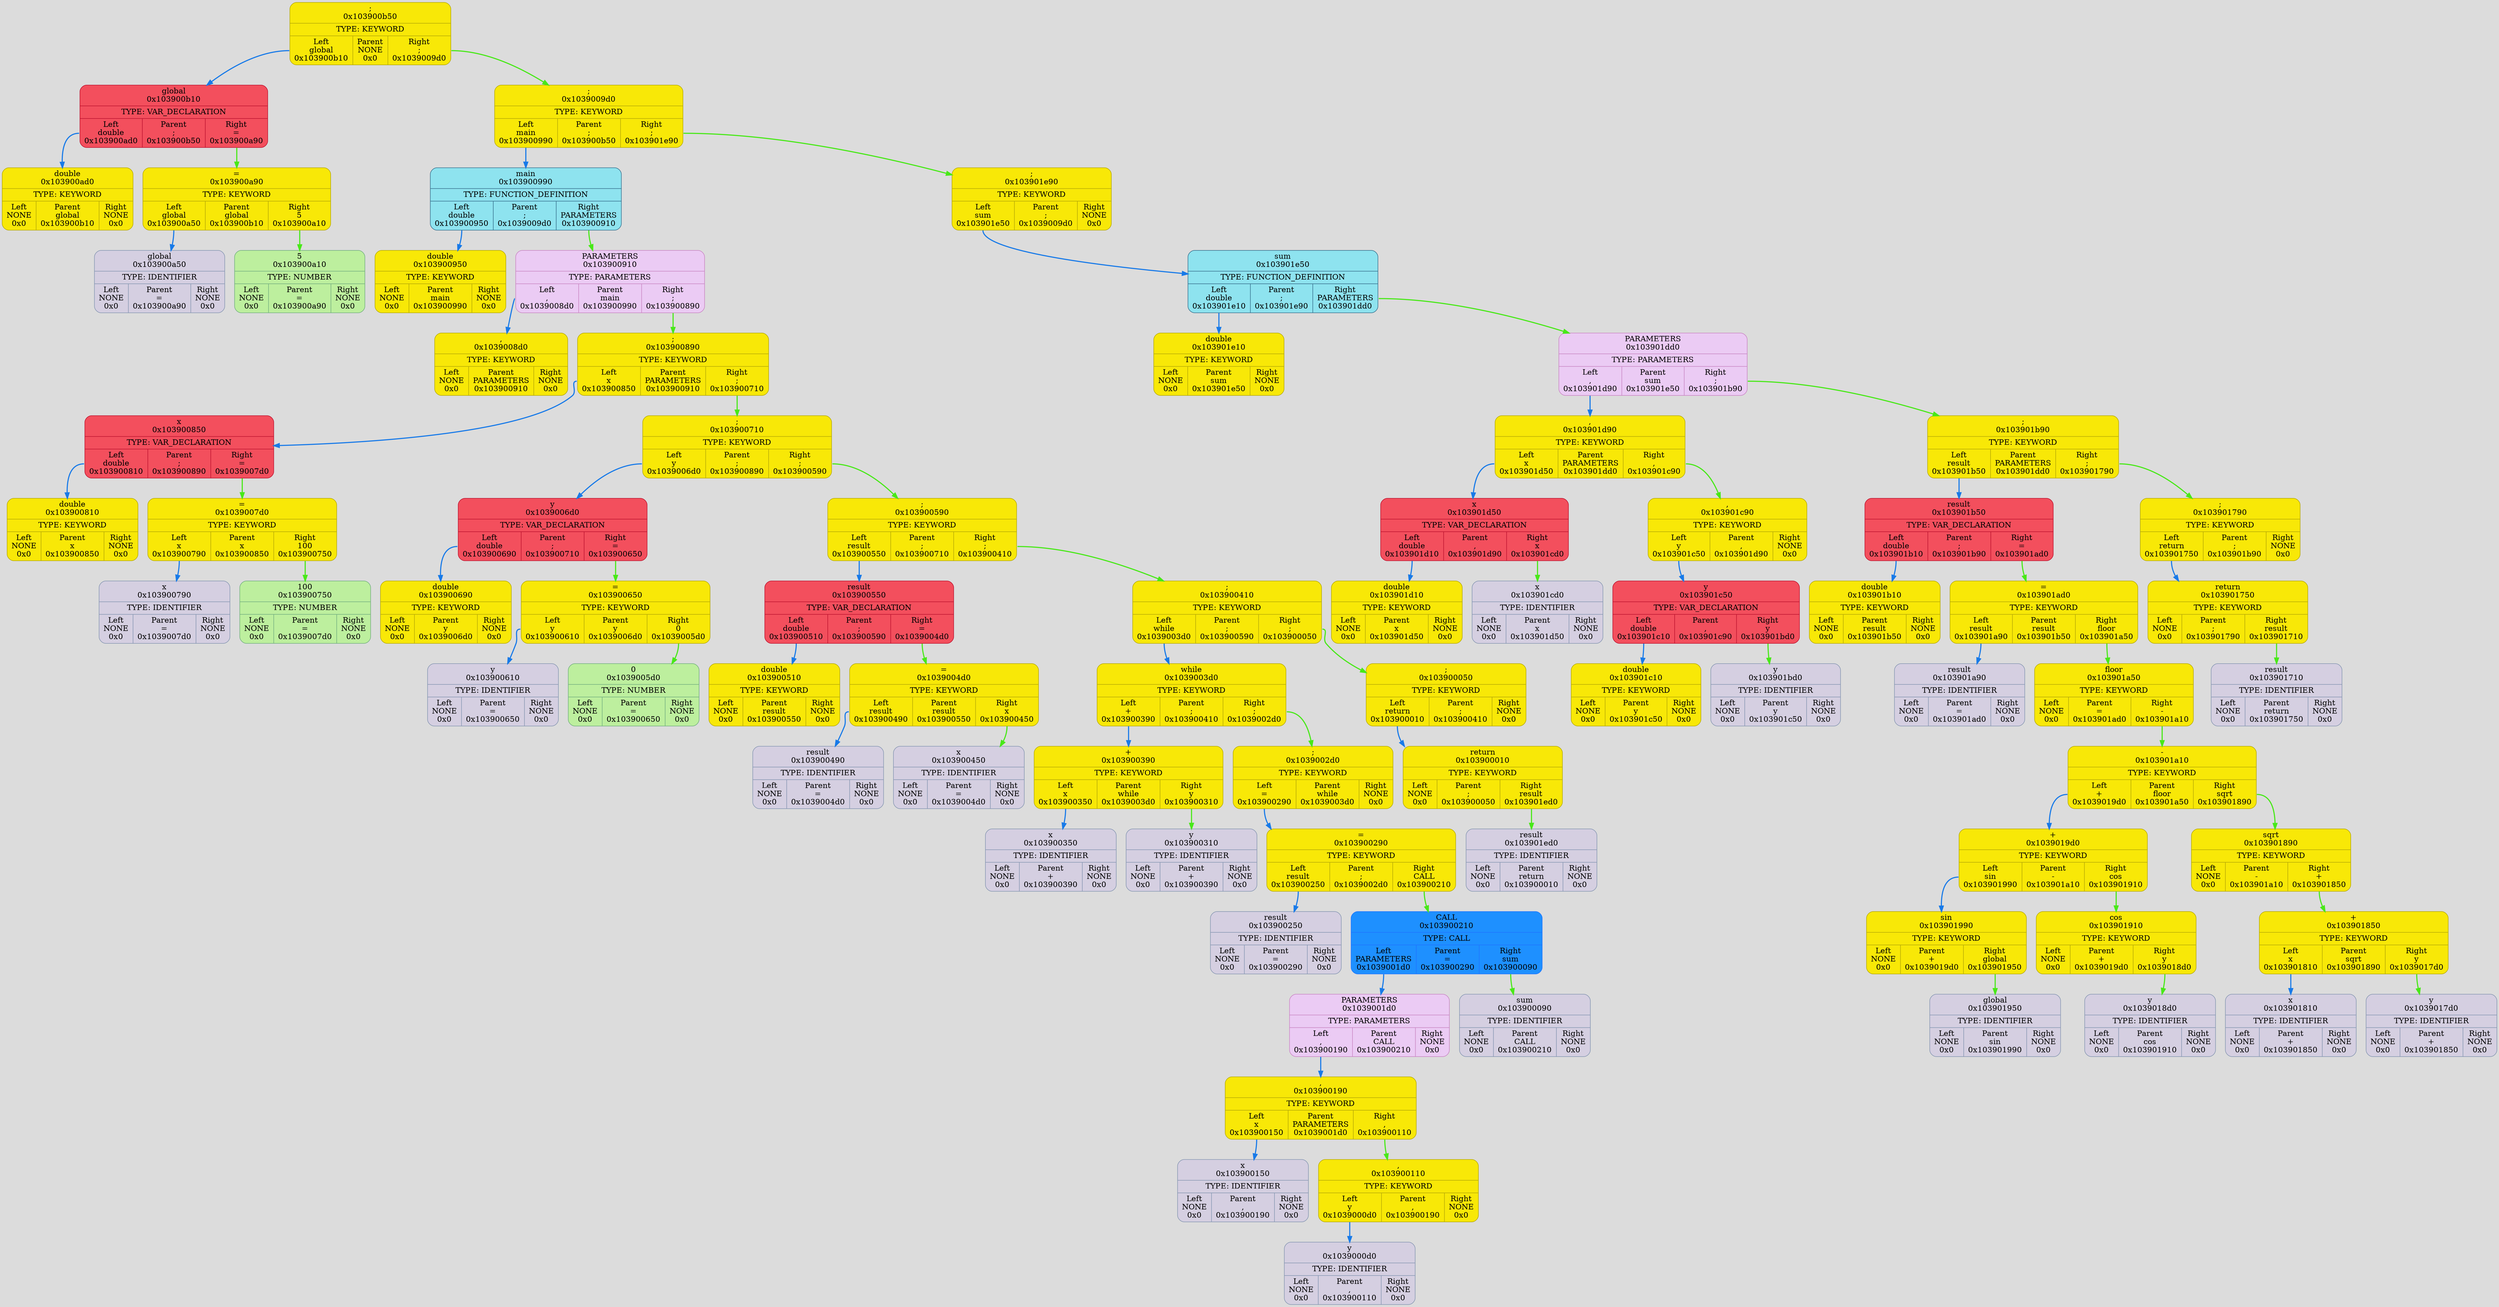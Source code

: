 digraph {
	fontname = "UbuntuMono";
	bgcolor = "#DCDCDC";

	node0x103900b50 [ shape = Mrecord; style = filled; fillcolor = "#F8E807"; color = "#B6AA05"; fontcolor = "#000000"; label = " { ;\n0x103900b50 | TYPE: KEYWORD| { <left> Left\nglobal\n0x103900b10 | Parent\nNONE\n0x0 | <right> Right\n;\n0x1039009d0 } } "; ];
	node0x103900b50:<left> -> node0x103900b10 [ style = "bold"; color = "#187AE8"; label = ""; ];
	node0x103900b10 [ shape = Mrecord; style = filled; fillcolor = "#F34F5D"; color = "#BD132F"; fontcolor = "#000000"; label = " { global\n0x103900b10 | TYPE: VAR_DECLARATION| { <left> Left\ndouble\n0x103900ad0 | Parent\n;\n0x103900b50 | <right> Right\n=\n0x103900a90 } } "; ];
	node0x103900b10:<left> -> node0x103900ad0 [ style = "bold"; color = "#187AE8"; label = ""; ];
	node0x103900ad0 [ shape = Mrecord; style = filled; fillcolor = "#F8E807"; color = "#B6AA05"; fontcolor = "#000000"; label = " { double\n0x103900ad0 | TYPE: KEYWORD| { <left> Left\nNONE\n0x0 | Parent\nglobal\n0x103900b10 | <right> Right\nNONE\n0x0 } } "; ];
	node0x103900a90 [ shape = Mrecord; style = filled; fillcolor = "#F8E807"; color = "#B6AA05"; fontcolor = "#000000"; label = " { =\n0x103900a90 | TYPE: KEYWORD| { <left> Left\nglobal\n0x103900a50 | Parent\nglobal\n0x103900b10 | <right> Right\n5\n0x103900a10 } } "; ];
	node0x103900a90:<left> -> node0x103900a50 [ style = "bold"; color = "#187AE8"; label = ""; ];
	node0x103900a50 [ shape = Mrecord; style = filled; fillcolor = "#D5CFE1"; color = "#8797b2"; fontcolor = "#000000"; label = " { global\n0x103900a50 | TYPE: IDENTIFIER| { <left> Left\nNONE\n0x0 | Parent\n=\n0x103900a90 | <right> Right\nNONE\n0x0 } } "; ];
	node0x103900a10 [ shape = Mrecord; style = filled; fillcolor = "#BDEF9E"; color = "#74AF80"; fontcolor = "#000000"; label = " { 5\n0x103900a10 | TYPE: NUMBER| { <left> Left\nNONE\n0x0 | Parent\n=\n0x103900a90 | <right> Right\nNONE\n0x0 } } "; ];
	node0x103900a90:<right> -> node0x103900a10 [ style = "bold"; color = "#48E818"; label = ""; ];
	node0x103900b10:<right> -> node0x103900a90 [ style = "bold"; color = "#48E818"; label = ""; ];
	node0x1039009d0 [ shape = Mrecord; style = filled; fillcolor = "#F8E807"; color = "#B6AA05"; fontcolor = "#000000"; label = " { ;\n0x1039009d0 | TYPE: KEYWORD| { <left> Left\nmain\n0x103900990 | Parent\n;\n0x103900b50 | <right> Right\n;\n0x103901e90 } } "; ];
	node0x1039009d0:<left> -> node0x103900990 [ style = "bold"; color = "#187AE8"; label = ""; ];
	node0x103900990 [ shape = Mrecord; style = filled; fillcolor = "#8EE3EF"; color = "#37718E"; fontcolor = "#000000"; label = " { main\n0x103900990 | TYPE: FUNCTION_DEFINITION| { <left> Left\ndouble\n0x103900950 | Parent\n;\n0x1039009d0 | <right> Right\nPARAMETERS\n0x103900910 } } "; ];
	node0x103900990:<left> -> node0x103900950 [ style = "bold"; color = "#187AE8"; label = ""; ];
	node0x103900950 [ shape = Mrecord; style = filled; fillcolor = "#F8E807"; color = "#B6AA05"; fontcolor = "#000000"; label = " { double\n0x103900950 | TYPE: KEYWORD| { <left> Left\nNONE\n0x0 | Parent\nmain\n0x103900990 | <right> Right\nNONE\n0x0 } } "; ];
	node0x103900910 [ shape = Mrecord; style = filled; fillcolor = "#EBCBF4"; color = "#C986C3"; fontcolor = "#000000"; label = " { PARAMETERS\n0x103900910 | TYPE: PARAMETERS| { <left> Left\n,\n0x1039008d0 | Parent\nmain\n0x103900990 | <right> Right\n;\n0x103900890 } } "; ];
	node0x103900910:<left> -> node0x1039008d0 [ style = "bold"; color = "#187AE8"; label = ""; ];
	node0x1039008d0 [ shape = Mrecord; style = filled; fillcolor = "#F8E807"; color = "#B6AA05"; fontcolor = "#000000"; label = " { ,\n0x1039008d0 | TYPE: KEYWORD| { <left> Left\nNONE\n0x0 | Parent\nPARAMETERS\n0x103900910 | <right> Right\nNONE\n0x0 } } "; ];
	node0x103900890 [ shape = Mrecord; style = filled; fillcolor = "#F8E807"; color = "#B6AA05"; fontcolor = "#000000"; label = " { ;\n0x103900890 | TYPE: KEYWORD| { <left> Left\nx\n0x103900850 | Parent\nPARAMETERS\n0x103900910 | <right> Right\n;\n0x103900710 } } "; ];
	node0x103900890:<left> -> node0x103900850 [ style = "bold"; color = "#187AE8"; label = ""; ];
	node0x103900850 [ shape = Mrecord; style = filled; fillcolor = "#F34F5D"; color = "#BD132F"; fontcolor = "#000000"; label = " { x\n0x103900850 | TYPE: VAR_DECLARATION| { <left> Left\ndouble\n0x103900810 | Parent\n;\n0x103900890 | <right> Right\n=\n0x1039007d0 } } "; ];
	node0x103900850:<left> -> node0x103900810 [ style = "bold"; color = "#187AE8"; label = ""; ];
	node0x103900810 [ shape = Mrecord; style = filled; fillcolor = "#F8E807"; color = "#B6AA05"; fontcolor = "#000000"; label = " { double\n0x103900810 | TYPE: KEYWORD| { <left> Left\nNONE\n0x0 | Parent\nx\n0x103900850 | <right> Right\nNONE\n0x0 } } "; ];
	node0x1039007d0 [ shape = Mrecord; style = filled; fillcolor = "#F8E807"; color = "#B6AA05"; fontcolor = "#000000"; label = " { =\n0x1039007d0 | TYPE: KEYWORD| { <left> Left\nx\n0x103900790 | Parent\nx\n0x103900850 | <right> Right\n100\n0x103900750 } } "; ];
	node0x1039007d0:<left> -> node0x103900790 [ style = "bold"; color = "#187AE8"; label = ""; ];
	node0x103900790 [ shape = Mrecord; style = filled; fillcolor = "#D5CFE1"; color = "#8797b2"; fontcolor = "#000000"; label = " { x\n0x103900790 | TYPE: IDENTIFIER| { <left> Left\nNONE\n0x0 | Parent\n=\n0x1039007d0 | <right> Right\nNONE\n0x0 } } "; ];
	node0x103900750 [ shape = Mrecord; style = filled; fillcolor = "#BDEF9E"; color = "#74AF80"; fontcolor = "#000000"; label = " { 100\n0x103900750 | TYPE: NUMBER| { <left> Left\nNONE\n0x0 | Parent\n=\n0x1039007d0 | <right> Right\nNONE\n0x0 } } "; ];
	node0x1039007d0:<right> -> node0x103900750 [ style = "bold"; color = "#48E818"; label = ""; ];
	node0x103900850:<right> -> node0x1039007d0 [ style = "bold"; color = "#48E818"; label = ""; ];
	node0x103900710 [ shape = Mrecord; style = filled; fillcolor = "#F8E807"; color = "#B6AA05"; fontcolor = "#000000"; label = " { ;\n0x103900710 | TYPE: KEYWORD| { <left> Left\ny\n0x1039006d0 | Parent\n;\n0x103900890 | <right> Right\n;\n0x103900590 } } "; ];
	node0x103900710:<left> -> node0x1039006d0 [ style = "bold"; color = "#187AE8"; label = ""; ];
	node0x1039006d0 [ shape = Mrecord; style = filled; fillcolor = "#F34F5D"; color = "#BD132F"; fontcolor = "#000000"; label = " { y\n0x1039006d0 | TYPE: VAR_DECLARATION| { <left> Left\ndouble\n0x103900690 | Parent\n;\n0x103900710 | <right> Right\n=\n0x103900650 } } "; ];
	node0x1039006d0:<left> -> node0x103900690 [ style = "bold"; color = "#187AE8"; label = ""; ];
	node0x103900690 [ shape = Mrecord; style = filled; fillcolor = "#F8E807"; color = "#B6AA05"; fontcolor = "#000000"; label = " { double\n0x103900690 | TYPE: KEYWORD| { <left> Left\nNONE\n0x0 | Parent\ny\n0x1039006d0 | <right> Right\nNONE\n0x0 } } "; ];
	node0x103900650 [ shape = Mrecord; style = filled; fillcolor = "#F8E807"; color = "#B6AA05"; fontcolor = "#000000"; label = " { =\n0x103900650 | TYPE: KEYWORD| { <left> Left\ny\n0x103900610 | Parent\ny\n0x1039006d0 | <right> Right\n0\n0x1039005d0 } } "; ];
	node0x103900650:<left> -> node0x103900610 [ style = "bold"; color = "#187AE8"; label = ""; ];
	node0x103900610 [ shape = Mrecord; style = filled; fillcolor = "#D5CFE1"; color = "#8797b2"; fontcolor = "#000000"; label = " { y\n0x103900610 | TYPE: IDENTIFIER| { <left> Left\nNONE\n0x0 | Parent\n=\n0x103900650 | <right> Right\nNONE\n0x0 } } "; ];
	node0x1039005d0 [ shape = Mrecord; style = filled; fillcolor = "#BDEF9E"; color = "#74AF80"; fontcolor = "#000000"; label = " { 0\n0x1039005d0 | TYPE: NUMBER| { <left> Left\nNONE\n0x0 | Parent\n=\n0x103900650 | <right> Right\nNONE\n0x0 } } "; ];
	node0x103900650:<right> -> node0x1039005d0 [ style = "bold"; color = "#48E818"; label = ""; ];
	node0x1039006d0:<right> -> node0x103900650 [ style = "bold"; color = "#48E818"; label = ""; ];
	node0x103900590 [ shape = Mrecord; style = filled; fillcolor = "#F8E807"; color = "#B6AA05"; fontcolor = "#000000"; label = " { ;\n0x103900590 | TYPE: KEYWORD| { <left> Left\nresult\n0x103900550 | Parent\n;\n0x103900710 | <right> Right\n;\n0x103900410 } } "; ];
	node0x103900590:<left> -> node0x103900550 [ style = "bold"; color = "#187AE8"; label = ""; ];
	node0x103900550 [ shape = Mrecord; style = filled; fillcolor = "#F34F5D"; color = "#BD132F"; fontcolor = "#000000"; label = " { result\n0x103900550 | TYPE: VAR_DECLARATION| { <left> Left\ndouble\n0x103900510 | Parent\n;\n0x103900590 | <right> Right\n=\n0x1039004d0 } } "; ];
	node0x103900550:<left> -> node0x103900510 [ style = "bold"; color = "#187AE8"; label = ""; ];
	node0x103900510 [ shape = Mrecord; style = filled; fillcolor = "#F8E807"; color = "#B6AA05"; fontcolor = "#000000"; label = " { double\n0x103900510 | TYPE: KEYWORD| { <left> Left\nNONE\n0x0 | Parent\nresult\n0x103900550 | <right> Right\nNONE\n0x0 } } "; ];
	node0x1039004d0 [ shape = Mrecord; style = filled; fillcolor = "#F8E807"; color = "#B6AA05"; fontcolor = "#000000"; label = " { =\n0x1039004d0 | TYPE: KEYWORD| { <left> Left\nresult\n0x103900490 | Parent\nresult\n0x103900550 | <right> Right\nx\n0x103900450 } } "; ];
	node0x1039004d0:<left> -> node0x103900490 [ style = "bold"; color = "#187AE8"; label = ""; ];
	node0x103900490 [ shape = Mrecord; style = filled; fillcolor = "#D5CFE1"; color = "#8797b2"; fontcolor = "#000000"; label = " { result\n0x103900490 | TYPE: IDENTIFIER| { <left> Left\nNONE\n0x0 | Parent\n=\n0x1039004d0 | <right> Right\nNONE\n0x0 } } "; ];
	node0x103900450 [ shape = Mrecord; style = filled; fillcolor = "#D5CFE1"; color = "#8797b2"; fontcolor = "#000000"; label = " { x\n0x103900450 | TYPE: IDENTIFIER| { <left> Left\nNONE\n0x0 | Parent\n=\n0x1039004d0 | <right> Right\nNONE\n0x0 } } "; ];
	node0x1039004d0:<right> -> node0x103900450 [ style = "bold"; color = "#48E818"; label = ""; ];
	node0x103900550:<right> -> node0x1039004d0 [ style = "bold"; color = "#48E818"; label = ""; ];
	node0x103900410 [ shape = Mrecord; style = filled; fillcolor = "#F8E807"; color = "#B6AA05"; fontcolor = "#000000"; label = " { ;\n0x103900410 | TYPE: KEYWORD| { <left> Left\nwhile\n0x1039003d0 | Parent\n;\n0x103900590 | <right> Right\n;\n0x103900050 } } "; ];
	node0x103900410:<left> -> node0x1039003d0 [ style = "bold"; color = "#187AE8"; label = ""; ];
	node0x1039003d0 [ shape = Mrecord; style = filled; fillcolor = "#F8E807"; color = "#B6AA05"; fontcolor = "#000000"; label = " { while\n0x1039003d0 | TYPE: KEYWORD| { <left> Left\n+\n0x103900390 | Parent\n;\n0x103900410 | <right> Right\n;\n0x1039002d0 } } "; ];
	node0x1039003d0:<left> -> node0x103900390 [ style = "bold"; color = "#187AE8"; label = ""; ];
	node0x103900390 [ shape = Mrecord; style = filled; fillcolor = "#F8E807"; color = "#B6AA05"; fontcolor = "#000000"; label = " { +\n0x103900390 | TYPE: KEYWORD| { <left> Left\nx\n0x103900350 | Parent\nwhile\n0x1039003d0 | <right> Right\ny\n0x103900310 } } "; ];
	node0x103900390:<left> -> node0x103900350 [ style = "bold"; color = "#187AE8"; label = ""; ];
	node0x103900350 [ shape = Mrecord; style = filled; fillcolor = "#D5CFE1"; color = "#8797b2"; fontcolor = "#000000"; label = " { x\n0x103900350 | TYPE: IDENTIFIER| { <left> Left\nNONE\n0x0 | Parent\n+\n0x103900390 | <right> Right\nNONE\n0x0 } } "; ];
	node0x103900310 [ shape = Mrecord; style = filled; fillcolor = "#D5CFE1"; color = "#8797b2"; fontcolor = "#000000"; label = " { y\n0x103900310 | TYPE: IDENTIFIER| { <left> Left\nNONE\n0x0 | Parent\n+\n0x103900390 | <right> Right\nNONE\n0x0 } } "; ];
	node0x103900390:<right> -> node0x103900310 [ style = "bold"; color = "#48E818"; label = ""; ];
	node0x1039002d0 [ shape = Mrecord; style = filled; fillcolor = "#F8E807"; color = "#B6AA05"; fontcolor = "#000000"; label = " { ;\n0x1039002d0 | TYPE: KEYWORD| { <left> Left\n=\n0x103900290 | Parent\nwhile\n0x1039003d0 | <right> Right\nNONE\n0x0 } } "; ];
	node0x1039002d0:<left> -> node0x103900290 [ style = "bold"; color = "#187AE8"; label = ""; ];
	node0x103900290 [ shape = Mrecord; style = filled; fillcolor = "#F8E807"; color = "#B6AA05"; fontcolor = "#000000"; label = " { =\n0x103900290 | TYPE: KEYWORD| { <left> Left\nresult\n0x103900250 | Parent\n;\n0x1039002d0 | <right> Right\nCALL\n0x103900210 } } "; ];
	node0x103900290:<left> -> node0x103900250 [ style = "bold"; color = "#187AE8"; label = ""; ];
	node0x103900250 [ shape = Mrecord; style = filled; fillcolor = "#D5CFE1"; color = "#8797b2"; fontcolor = "#000000"; label = " { result\n0x103900250 | TYPE: IDENTIFIER| { <left> Left\nNONE\n0x0 | Parent\n=\n0x103900290 | <right> Right\nNONE\n0x0 } } "; ];
	node0x103900210 [ shape = Mrecord; style = filled; fillcolor = "#1E90FF"; color = "#1F75FE"; fontcolor = "#000000"; label = " { CALL\n0x103900210 | TYPE: CALL| { <left> Left\nPARAMETERS\n0x1039001d0 | Parent\n=\n0x103900290 | <right> Right\nsum\n0x103900090 } } "; ];
	node0x103900210:<left> -> node0x1039001d0 [ style = "bold"; color = "#187AE8"; label = ""; ];
	node0x1039001d0 [ shape = Mrecord; style = filled; fillcolor = "#EBCBF4"; color = "#C986C3"; fontcolor = "#000000"; label = " { PARAMETERS\n0x1039001d0 | TYPE: PARAMETERS| { <left> Left\n,\n0x103900190 | Parent\nCALL\n0x103900210 | <right> Right\nNONE\n0x0 } } "; ];
	node0x1039001d0:<left> -> node0x103900190 [ style = "bold"; color = "#187AE8"; label = ""; ];
	node0x103900190 [ shape = Mrecord; style = filled; fillcolor = "#F8E807"; color = "#B6AA05"; fontcolor = "#000000"; label = " { ,\n0x103900190 | TYPE: KEYWORD| { <left> Left\nx\n0x103900150 | Parent\nPARAMETERS\n0x1039001d0 | <right> Right\n,\n0x103900110 } } "; ];
	node0x103900190:<left> -> node0x103900150 [ style = "bold"; color = "#187AE8"; label = ""; ];
	node0x103900150 [ shape = Mrecord; style = filled; fillcolor = "#D5CFE1"; color = "#8797b2"; fontcolor = "#000000"; label = " { x\n0x103900150 | TYPE: IDENTIFIER| { <left> Left\nNONE\n0x0 | Parent\n,\n0x103900190 | <right> Right\nNONE\n0x0 } } "; ];
	node0x103900110 [ shape = Mrecord; style = filled; fillcolor = "#F8E807"; color = "#B6AA05"; fontcolor = "#000000"; label = " { ,\n0x103900110 | TYPE: KEYWORD| { <left> Left\ny\n0x1039000d0 | Parent\n,\n0x103900190 | <right> Right\nNONE\n0x0 } } "; ];
	node0x103900110:<left> -> node0x1039000d0 [ style = "bold"; color = "#187AE8"; label = ""; ];
	node0x1039000d0 [ shape = Mrecord; style = filled; fillcolor = "#D5CFE1"; color = "#8797b2"; fontcolor = "#000000"; label = " { y\n0x1039000d0 | TYPE: IDENTIFIER| { <left> Left\nNONE\n0x0 | Parent\n,\n0x103900110 | <right> Right\nNONE\n0x0 } } "; ];
	node0x103900190:<right> -> node0x103900110 [ style = "bold"; color = "#48E818"; label = ""; ];
	node0x103900090 [ shape = Mrecord; style = filled; fillcolor = "#D5CFE1"; color = "#8797b2"; fontcolor = "#000000"; label = " { sum\n0x103900090 | TYPE: IDENTIFIER| { <left> Left\nNONE\n0x0 | Parent\nCALL\n0x103900210 | <right> Right\nNONE\n0x0 } } "; ];
	node0x103900210:<right> -> node0x103900090 [ style = "bold"; color = "#48E818"; label = ""; ];
	node0x103900290:<right> -> node0x103900210 [ style = "bold"; color = "#48E818"; label = ""; ];
	node0x1039003d0:<right> -> node0x1039002d0 [ style = "bold"; color = "#48E818"; label = ""; ];
	node0x103900050 [ shape = Mrecord; style = filled; fillcolor = "#F8E807"; color = "#B6AA05"; fontcolor = "#000000"; label = " { ;\n0x103900050 | TYPE: KEYWORD| { <left> Left\nreturn\n0x103900010 | Parent\n;\n0x103900410 | <right> Right\nNONE\n0x0 } } "; ];
	node0x103900050:<left> -> node0x103900010 [ style = "bold"; color = "#187AE8"; label = ""; ];
	node0x103900010 [ shape = Mrecord; style = filled; fillcolor = "#F8E807"; color = "#B6AA05"; fontcolor = "#000000"; label = " { return\n0x103900010 | TYPE: KEYWORD| { <left> Left\nNONE\n0x0 | Parent\n;\n0x103900050 | <right> Right\nresult\n0x103901ed0 } } "; ];
	node0x103901ed0 [ shape = Mrecord; style = filled; fillcolor = "#D5CFE1"; color = "#8797b2"; fontcolor = "#000000"; label = " { result\n0x103901ed0 | TYPE: IDENTIFIER| { <left> Left\nNONE\n0x0 | Parent\nreturn\n0x103900010 | <right> Right\nNONE\n0x0 } } "; ];
	node0x103900010:<right> -> node0x103901ed0 [ style = "bold"; color = "#48E818"; label = ""; ];
	node0x103900410:<right> -> node0x103900050 [ style = "bold"; color = "#48E818"; label = ""; ];
	node0x103900590:<right> -> node0x103900410 [ style = "bold"; color = "#48E818"; label = ""; ];
	node0x103900710:<right> -> node0x103900590 [ style = "bold"; color = "#48E818"; label = ""; ];
	node0x103900890:<right> -> node0x103900710 [ style = "bold"; color = "#48E818"; label = ""; ];
	node0x103900910:<right> -> node0x103900890 [ style = "bold"; color = "#48E818"; label = ""; ];
	node0x103900990:<right> -> node0x103900910 [ style = "bold"; color = "#48E818"; label = ""; ];
	node0x103901e90 [ shape = Mrecord; style = filled; fillcolor = "#F8E807"; color = "#B6AA05"; fontcolor = "#000000"; label = " { ;\n0x103901e90 | TYPE: KEYWORD| { <left> Left\nsum\n0x103901e50 | Parent\n;\n0x1039009d0 | <right> Right\nNONE\n0x0 } } "; ];
	node0x103901e90:<left> -> node0x103901e50 [ style = "bold"; color = "#187AE8"; label = ""; ];
	node0x103901e50 [ shape = Mrecord; style = filled; fillcolor = "#8EE3EF"; color = "#37718E"; fontcolor = "#000000"; label = " { sum\n0x103901e50 | TYPE: FUNCTION_DEFINITION| { <left> Left\ndouble\n0x103901e10 | Parent\n;\n0x103901e90 | <right> Right\nPARAMETERS\n0x103901dd0 } } "; ];
	node0x103901e50:<left> -> node0x103901e10 [ style = "bold"; color = "#187AE8"; label = ""; ];
	node0x103901e10 [ shape = Mrecord; style = filled; fillcolor = "#F8E807"; color = "#B6AA05"; fontcolor = "#000000"; label = " { double\n0x103901e10 | TYPE: KEYWORD| { <left> Left\nNONE\n0x0 | Parent\nsum\n0x103901e50 | <right> Right\nNONE\n0x0 } } "; ];
	node0x103901dd0 [ shape = Mrecord; style = filled; fillcolor = "#EBCBF4"; color = "#C986C3"; fontcolor = "#000000"; label = " { PARAMETERS\n0x103901dd0 | TYPE: PARAMETERS| { <left> Left\n,\n0x103901d90 | Parent\nsum\n0x103901e50 | <right> Right\n;\n0x103901b90 } } "; ];
	node0x103901dd0:<left> -> node0x103901d90 [ style = "bold"; color = "#187AE8"; label = ""; ];
	node0x103901d90 [ shape = Mrecord; style = filled; fillcolor = "#F8E807"; color = "#B6AA05"; fontcolor = "#000000"; label = " { ,\n0x103901d90 | TYPE: KEYWORD| { <left> Left\nx\n0x103901d50 | Parent\nPARAMETERS\n0x103901dd0 | <right> Right\n,\n0x103901c90 } } "; ];
	node0x103901d90:<left> -> node0x103901d50 [ style = "bold"; color = "#187AE8"; label = ""; ];
	node0x103901d50 [ shape = Mrecord; style = filled; fillcolor = "#F34F5D"; color = "#BD132F"; fontcolor = "#000000"; label = " { x\n0x103901d50 | TYPE: VAR_DECLARATION| { <left> Left\ndouble\n0x103901d10 | Parent\n,\n0x103901d90 | <right> Right\nx\n0x103901cd0 } } "; ];
	node0x103901d50:<left> -> node0x103901d10 [ style = "bold"; color = "#187AE8"; label = ""; ];
	node0x103901d10 [ shape = Mrecord; style = filled; fillcolor = "#F8E807"; color = "#B6AA05"; fontcolor = "#000000"; label = " { double\n0x103901d10 | TYPE: KEYWORD| { <left> Left\nNONE\n0x0 | Parent\nx\n0x103901d50 | <right> Right\nNONE\n0x0 } } "; ];
	node0x103901cd0 [ shape = Mrecord; style = filled; fillcolor = "#D5CFE1"; color = "#8797b2"; fontcolor = "#000000"; label = " { x\n0x103901cd0 | TYPE: IDENTIFIER| { <left> Left\nNONE\n0x0 | Parent\nx\n0x103901d50 | <right> Right\nNONE\n0x0 } } "; ];
	node0x103901d50:<right> -> node0x103901cd0 [ style = "bold"; color = "#48E818"; label = ""; ];
	node0x103901c90 [ shape = Mrecord; style = filled; fillcolor = "#F8E807"; color = "#B6AA05"; fontcolor = "#000000"; label = " { ,\n0x103901c90 | TYPE: KEYWORD| { <left> Left\ny\n0x103901c50 | Parent\n,\n0x103901d90 | <right> Right\nNONE\n0x0 } } "; ];
	node0x103901c90:<left> -> node0x103901c50 [ style = "bold"; color = "#187AE8"; label = ""; ];
	node0x103901c50 [ shape = Mrecord; style = filled; fillcolor = "#F34F5D"; color = "#BD132F"; fontcolor = "#000000"; label = " { y\n0x103901c50 | TYPE: VAR_DECLARATION| { <left> Left\ndouble\n0x103901c10 | Parent\n,\n0x103901c90 | <right> Right\ny\n0x103901bd0 } } "; ];
	node0x103901c50:<left> -> node0x103901c10 [ style = "bold"; color = "#187AE8"; label = ""; ];
	node0x103901c10 [ shape = Mrecord; style = filled; fillcolor = "#F8E807"; color = "#B6AA05"; fontcolor = "#000000"; label = " { double\n0x103901c10 | TYPE: KEYWORD| { <left> Left\nNONE\n0x0 | Parent\ny\n0x103901c50 | <right> Right\nNONE\n0x0 } } "; ];
	node0x103901bd0 [ shape = Mrecord; style = filled; fillcolor = "#D5CFE1"; color = "#8797b2"; fontcolor = "#000000"; label = " { y\n0x103901bd0 | TYPE: IDENTIFIER| { <left> Left\nNONE\n0x0 | Parent\ny\n0x103901c50 | <right> Right\nNONE\n0x0 } } "; ];
	node0x103901c50:<right> -> node0x103901bd0 [ style = "bold"; color = "#48E818"; label = ""; ];
	node0x103901d90:<right> -> node0x103901c90 [ style = "bold"; color = "#48E818"; label = ""; ];
	node0x103901b90 [ shape = Mrecord; style = filled; fillcolor = "#F8E807"; color = "#B6AA05"; fontcolor = "#000000"; label = " { ;\n0x103901b90 | TYPE: KEYWORD| { <left> Left\nresult\n0x103901b50 | Parent\nPARAMETERS\n0x103901dd0 | <right> Right\n;\n0x103901790 } } "; ];
	node0x103901b90:<left> -> node0x103901b50 [ style = "bold"; color = "#187AE8"; label = ""; ];
	node0x103901b50 [ shape = Mrecord; style = filled; fillcolor = "#F34F5D"; color = "#BD132F"; fontcolor = "#000000"; label = " { result\n0x103901b50 | TYPE: VAR_DECLARATION| { <left> Left\ndouble\n0x103901b10 | Parent\n;\n0x103901b90 | <right> Right\n=\n0x103901ad0 } } "; ];
	node0x103901b50:<left> -> node0x103901b10 [ style = "bold"; color = "#187AE8"; label = ""; ];
	node0x103901b10 [ shape = Mrecord; style = filled; fillcolor = "#F8E807"; color = "#B6AA05"; fontcolor = "#000000"; label = " { double\n0x103901b10 | TYPE: KEYWORD| { <left> Left\nNONE\n0x0 | Parent\nresult\n0x103901b50 | <right> Right\nNONE\n0x0 } } "; ];
	node0x103901ad0 [ shape = Mrecord; style = filled; fillcolor = "#F8E807"; color = "#B6AA05"; fontcolor = "#000000"; label = " { =\n0x103901ad0 | TYPE: KEYWORD| { <left> Left\nresult\n0x103901a90 | Parent\nresult\n0x103901b50 | <right> Right\nfloor\n0x103901a50 } } "; ];
	node0x103901ad0:<left> -> node0x103901a90 [ style = "bold"; color = "#187AE8"; label = ""; ];
	node0x103901a90 [ shape = Mrecord; style = filled; fillcolor = "#D5CFE1"; color = "#8797b2"; fontcolor = "#000000"; label = " { result\n0x103901a90 | TYPE: IDENTIFIER| { <left> Left\nNONE\n0x0 | Parent\n=\n0x103901ad0 | <right> Right\nNONE\n0x0 } } "; ];
	node0x103901a50 [ shape = Mrecord; style = filled; fillcolor = "#F8E807"; color = "#B6AA05"; fontcolor = "#000000"; label = " { floor\n0x103901a50 | TYPE: KEYWORD| { <left> Left\nNONE\n0x0 | Parent\n=\n0x103901ad0 | <right> Right\n-\n0x103901a10 } } "; ];
	node0x103901a10 [ shape = Mrecord; style = filled; fillcolor = "#F8E807"; color = "#B6AA05"; fontcolor = "#000000"; label = " { -\n0x103901a10 | TYPE: KEYWORD| { <left> Left\n+\n0x1039019d0 | Parent\nfloor\n0x103901a50 | <right> Right\nsqrt\n0x103901890 } } "; ];
	node0x103901a10:<left> -> node0x1039019d0 [ style = "bold"; color = "#187AE8"; label = ""; ];
	node0x1039019d0 [ shape = Mrecord; style = filled; fillcolor = "#F8E807"; color = "#B6AA05"; fontcolor = "#000000"; label = " { +\n0x1039019d0 | TYPE: KEYWORD| { <left> Left\nsin\n0x103901990 | Parent\n-\n0x103901a10 | <right> Right\ncos\n0x103901910 } } "; ];
	node0x1039019d0:<left> -> node0x103901990 [ style = "bold"; color = "#187AE8"; label = ""; ];
	node0x103901990 [ shape = Mrecord; style = filled; fillcolor = "#F8E807"; color = "#B6AA05"; fontcolor = "#000000"; label = " { sin\n0x103901990 | TYPE: KEYWORD| { <left> Left\nNONE\n0x0 | Parent\n+\n0x1039019d0 | <right> Right\nglobal\n0x103901950 } } "; ];
	node0x103901950 [ shape = Mrecord; style = filled; fillcolor = "#D5CFE1"; color = "#8797b2"; fontcolor = "#000000"; label = " { global\n0x103901950 | TYPE: IDENTIFIER| { <left> Left\nNONE\n0x0 | Parent\nsin\n0x103901990 | <right> Right\nNONE\n0x0 } } "; ];
	node0x103901990:<right> -> node0x103901950 [ style = "bold"; color = "#48E818"; label = ""; ];
	node0x103901910 [ shape = Mrecord; style = filled; fillcolor = "#F8E807"; color = "#B6AA05"; fontcolor = "#000000"; label = " { cos\n0x103901910 | TYPE: KEYWORD| { <left> Left\nNONE\n0x0 | Parent\n+\n0x1039019d0 | <right> Right\ny\n0x1039018d0 } } "; ];
	node0x1039018d0 [ shape = Mrecord; style = filled; fillcolor = "#D5CFE1"; color = "#8797b2"; fontcolor = "#000000"; label = " { y\n0x1039018d0 | TYPE: IDENTIFIER| { <left> Left\nNONE\n0x0 | Parent\ncos\n0x103901910 | <right> Right\nNONE\n0x0 } } "; ];
	node0x103901910:<right> -> node0x1039018d0 [ style = "bold"; color = "#48E818"; label = ""; ];
	node0x1039019d0:<right> -> node0x103901910 [ style = "bold"; color = "#48E818"; label = ""; ];
	node0x103901890 [ shape = Mrecord; style = filled; fillcolor = "#F8E807"; color = "#B6AA05"; fontcolor = "#000000"; label = " { sqrt\n0x103901890 | TYPE: KEYWORD| { <left> Left\nNONE\n0x0 | Parent\n-\n0x103901a10 | <right> Right\n+\n0x103901850 } } "; ];
	node0x103901850 [ shape = Mrecord; style = filled; fillcolor = "#F8E807"; color = "#B6AA05"; fontcolor = "#000000"; label = " { +\n0x103901850 | TYPE: KEYWORD| { <left> Left\nx\n0x103901810 | Parent\nsqrt\n0x103901890 | <right> Right\ny\n0x1039017d0 } } "; ];
	node0x103901850:<left> -> node0x103901810 [ style = "bold"; color = "#187AE8"; label = ""; ];
	node0x103901810 [ shape = Mrecord; style = filled; fillcolor = "#D5CFE1"; color = "#8797b2"; fontcolor = "#000000"; label = " { x\n0x103901810 | TYPE: IDENTIFIER| { <left> Left\nNONE\n0x0 | Parent\n+\n0x103901850 | <right> Right\nNONE\n0x0 } } "; ];
	node0x1039017d0 [ shape = Mrecord; style = filled; fillcolor = "#D5CFE1"; color = "#8797b2"; fontcolor = "#000000"; label = " { y\n0x1039017d0 | TYPE: IDENTIFIER| { <left> Left\nNONE\n0x0 | Parent\n+\n0x103901850 | <right> Right\nNONE\n0x0 } } "; ];
	node0x103901850:<right> -> node0x1039017d0 [ style = "bold"; color = "#48E818"; label = ""; ];
	node0x103901890:<right> -> node0x103901850 [ style = "bold"; color = "#48E818"; label = ""; ];
	node0x103901a10:<right> -> node0x103901890 [ style = "bold"; color = "#48E818"; label = ""; ];
	node0x103901a50:<right> -> node0x103901a10 [ style = "bold"; color = "#48E818"; label = ""; ];
	node0x103901ad0:<right> -> node0x103901a50 [ style = "bold"; color = "#48E818"; label = ""; ];
	node0x103901b50:<right> -> node0x103901ad0 [ style = "bold"; color = "#48E818"; label = ""; ];
	node0x103901790 [ shape = Mrecord; style = filled; fillcolor = "#F8E807"; color = "#B6AA05"; fontcolor = "#000000"; label = " { ;\n0x103901790 | TYPE: KEYWORD| { <left> Left\nreturn\n0x103901750 | Parent\n;\n0x103901b90 | <right> Right\nNONE\n0x0 } } "; ];
	node0x103901790:<left> -> node0x103901750 [ style = "bold"; color = "#187AE8"; label = ""; ];
	node0x103901750 [ shape = Mrecord; style = filled; fillcolor = "#F8E807"; color = "#B6AA05"; fontcolor = "#000000"; label = " { return\n0x103901750 | TYPE: KEYWORD| { <left> Left\nNONE\n0x0 | Parent\n;\n0x103901790 | <right> Right\nresult\n0x103901710 } } "; ];
	node0x103901710 [ shape = Mrecord; style = filled; fillcolor = "#D5CFE1"; color = "#8797b2"; fontcolor = "#000000"; label = " { result\n0x103901710 | TYPE: IDENTIFIER| { <left> Left\nNONE\n0x0 | Parent\nreturn\n0x103901750 | <right> Right\nNONE\n0x0 } } "; ];
	node0x103901750:<right> -> node0x103901710 [ style = "bold"; color = "#48E818"; label = ""; ];
	node0x103901b90:<right> -> node0x103901790 [ style = "bold"; color = "#48E818"; label = ""; ];
	node0x103901dd0:<right> -> node0x103901b90 [ style = "bold"; color = "#48E818"; label = ""; ];
	node0x103901e50:<right> -> node0x103901dd0 [ style = "bold"; color = "#48E818"; label = ""; ];
	node0x1039009d0:<right> -> node0x103901e90 [ style = "bold"; color = "#48E818"; label = ""; ];
	node0x103900b50:<right> -> node0x1039009d0 [ style = "bold"; color = "#48E818"; label = ""; ];
}
